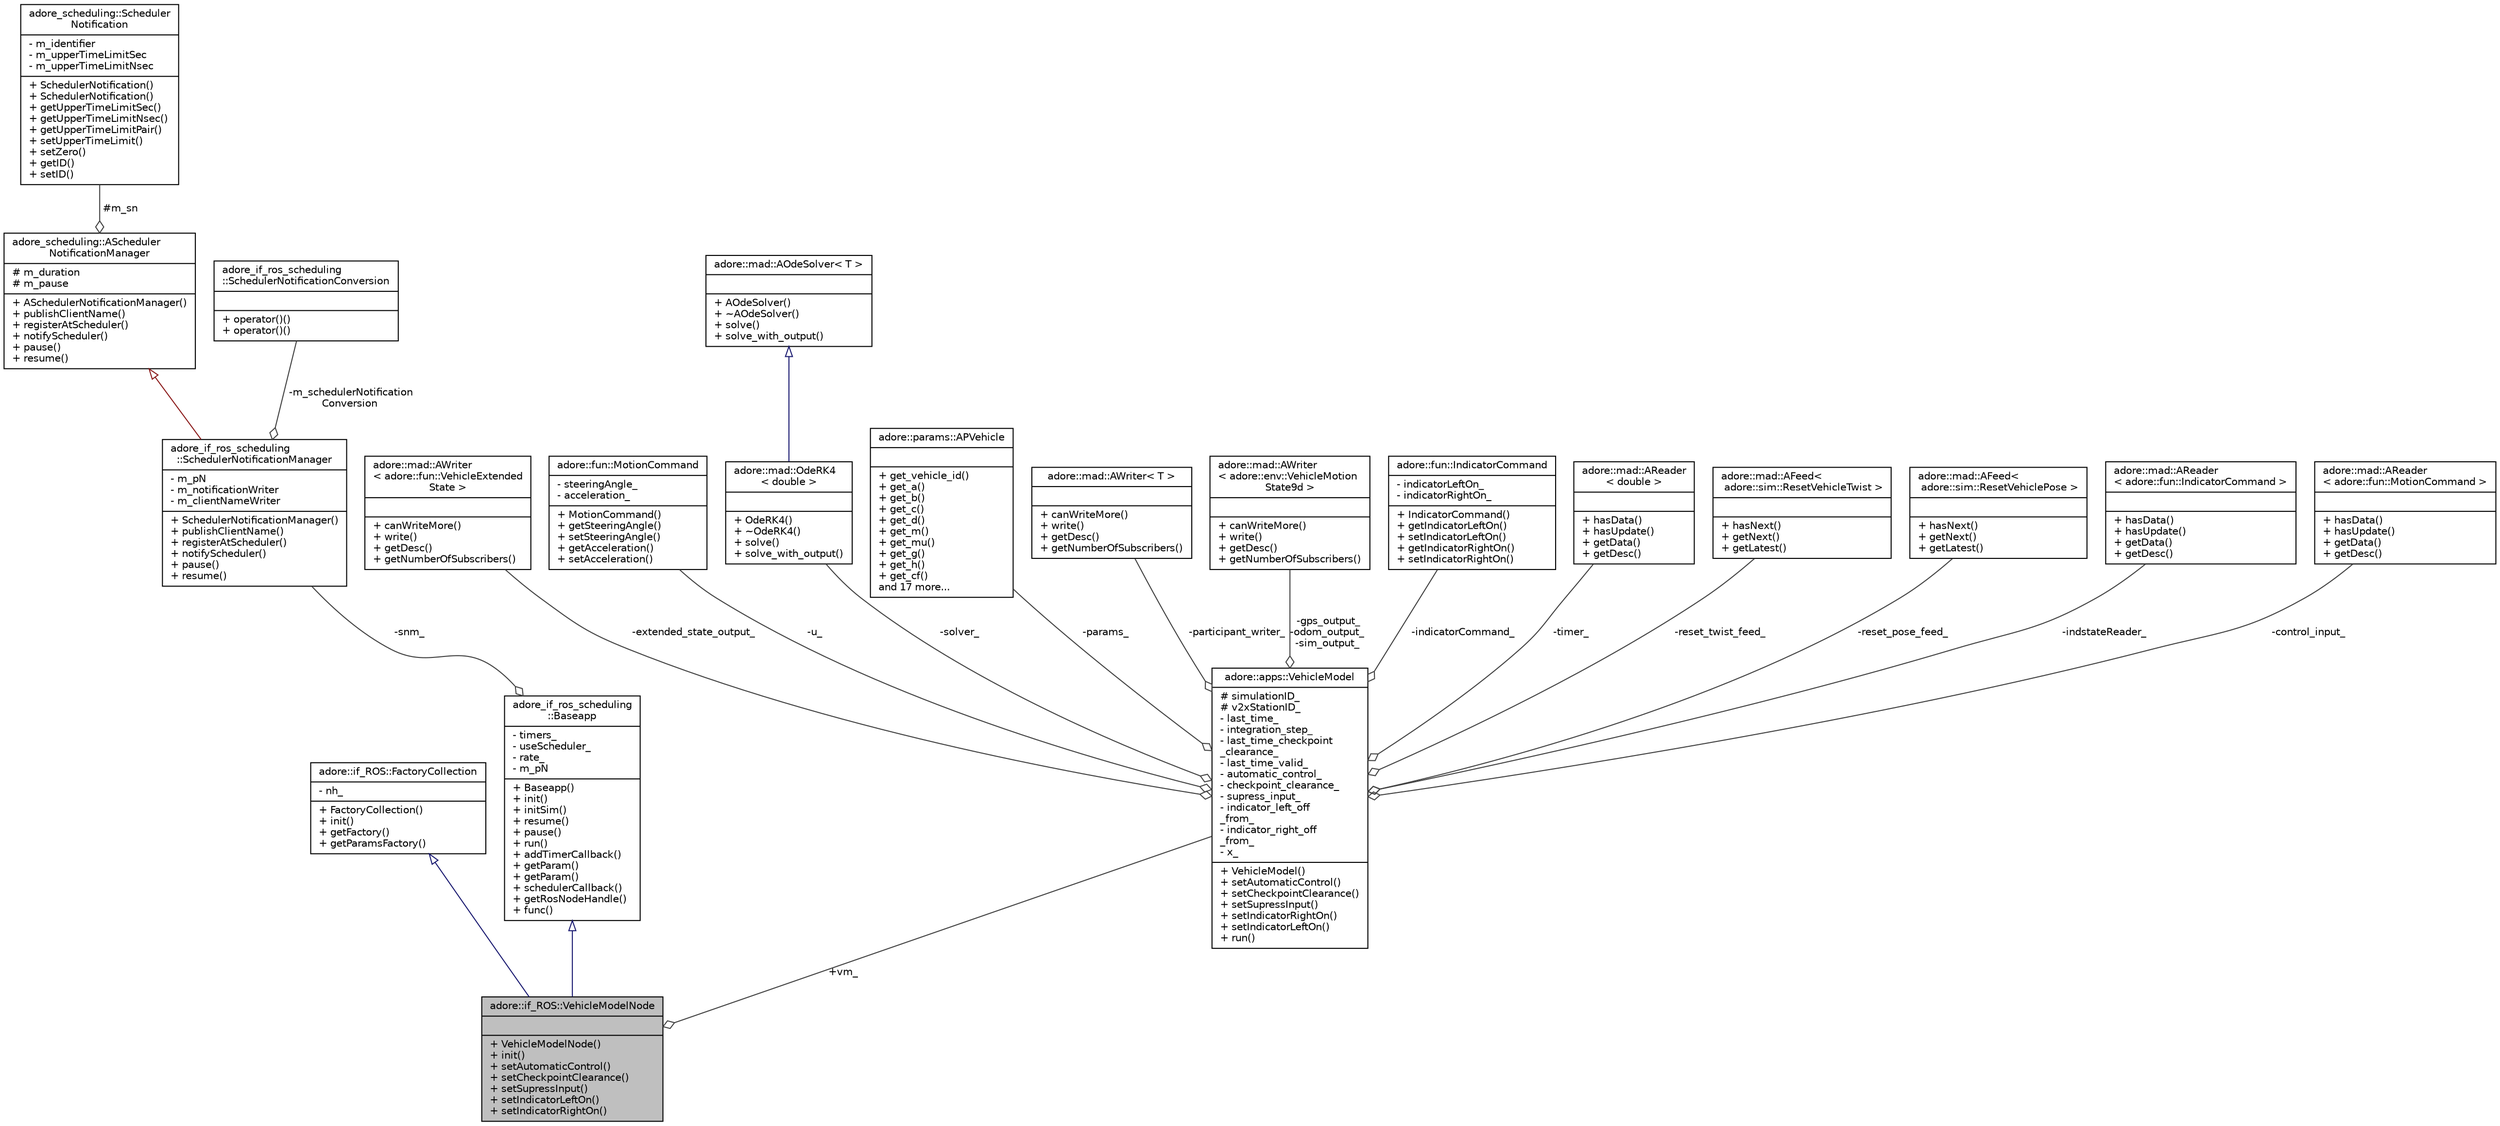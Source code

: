 digraph "adore::if_ROS::VehicleModelNode"
{
 // LATEX_PDF_SIZE
  edge [fontname="Helvetica",fontsize="10",labelfontname="Helvetica",labelfontsize="10"];
  node [fontname="Helvetica",fontsize="10",shape=record];
  Node1 [label="{adore::if_ROS::VehicleModelNode\n||+ VehicleModelNode()\l+ init()\l+ setAutomaticControl()\l+ setCheckpointClearance()\l+ setSupressInput()\l+ setIndicatorLeftOn()\l+ setIndicatorRightOn()\l}",height=0.2,width=0.4,color="black", fillcolor="grey75", style="filled", fontcolor="black",tooltip=" "];
  Node2 -> Node1 [dir="back",color="midnightblue",fontsize="10",style="solid",arrowtail="onormal",fontname="Helvetica"];
  Node2 [label="{adore::if_ROS::FactoryCollection\n|- nh_\l|+ FactoryCollection()\l+ init()\l+ getFactory()\l+ getParamsFactory()\l}",height=0.2,width=0.4,color="black", fillcolor="white", style="filled",URL="$classadore_1_1if__ROS_1_1FactoryCollection.html",tooltip=" "];
  Node3 -> Node1 [dir="back",color="midnightblue",fontsize="10",style="solid",arrowtail="onormal",fontname="Helvetica"];
  Node3 [label="{adore_if_ros_scheduling\l::Baseapp\n|- timers_\l- useScheduler_\l- rate_\l- m_pN\l|+ Baseapp()\l+ init()\l+ initSim()\l+ resume()\l+ pause()\l+ run()\l+ addTimerCallback()\l+ getParam()\l+ getParam()\l+ schedulerCallback()\l+ getRosNodeHandle()\l+ func()\l}",height=0.2,width=0.4,color="black", fillcolor="white", style="filled",URL="$classadore__if__ros__scheduling_1_1Baseapp.html",tooltip=" "];
  Node4 -> Node3 [color="grey25",fontsize="10",style="solid",label=" -snm_" ,arrowhead="odiamond",fontname="Helvetica"];
  Node4 [label="{adore_if_ros_scheduling\l::SchedulerNotificationManager\n|- m_pN\l- m_notificationWriter\l- m_clientNameWriter\l|+ SchedulerNotificationManager()\l+ publishClientName()\l+ registerAtScheduler()\l+ notifyScheduler()\l+ pause()\l+ resume()\l}",height=0.2,width=0.4,color="black", fillcolor="white", style="filled",URL="$classadore__if__ros__scheduling_1_1SchedulerNotificationManager.html",tooltip=" "];
  Node5 -> Node4 [dir="back",color="firebrick4",fontsize="10",style="solid",arrowtail="onormal",fontname="Helvetica"];
  Node5 [label="{adore_scheduling::AScheduler\lNotificationManager\n|# m_duration\l# m_pause\l|+ ASchedulerNotificationManager()\l+ publishClientName()\l+ registerAtScheduler()\l+ notifyScheduler()\l+ pause()\l+ resume()\l}",height=0.2,width=0.4,color="black", fillcolor="white", style="filled",URL="$classadore__scheduling_1_1ASchedulerNotificationManager.html",tooltip=" "];
  Node6 -> Node5 [color="grey25",fontsize="10",style="solid",label=" #m_sn" ,arrowhead="odiamond",fontname="Helvetica"];
  Node6 [label="{adore_scheduling::Scheduler\lNotification\n|- m_identifier\l- m_upperTimeLimitSec\l- m_upperTimeLimitNsec\l|+ SchedulerNotification()\l+ SchedulerNotification()\l+ getUpperTimeLimitSec()\l+ getUpperTimeLimitNsec()\l+ getUpperTimeLimitPair()\l+ setUpperTimeLimit()\l+ setZero()\l+ getID()\l+ setID()\l}",height=0.2,width=0.4,color="black", fillcolor="white", style="filled",URL="$classadore__scheduling_1_1SchedulerNotification.html",tooltip=" "];
  Node7 -> Node4 [color="grey25",fontsize="10",style="solid",label=" -m_schedulerNotification\lConversion" ,arrowhead="odiamond",fontname="Helvetica"];
  Node7 [label="{adore_if_ros_scheduling\l::SchedulerNotificationConversion\n||+ operator()()\l+ operator()()\l}",height=0.2,width=0.4,color="black", fillcolor="white", style="filled",URL="$classadore__if__ros__scheduling_1_1SchedulerNotificationConversion.html",tooltip=" "];
  Node8 -> Node1 [color="grey25",fontsize="10",style="solid",label=" +vm_" ,arrowhead="odiamond",fontname="Helvetica"];
  Node8 [label="{adore::apps::VehicleModel\n|# simulationID_\l# v2xStationID_\l- last_time_\l- integration_step_\l- last_time_checkpoint\l_clearance_\l- last_time_valid_\l- automatic_control_\l- checkpoint_clearance_\l- supress_input_\l- indicator_left_off\l_from_\l- indicator_right_off\l_from_\l- x_\l|+ VehicleModel()\l+ setAutomaticControl()\l+ setCheckpointClearance()\l+ setSupressInput()\l+ setIndicatorRightOn()\l+ setIndicatorLeftOn()\l+ run()\l}",height=0.2,width=0.4,color="black", fillcolor="white", style="filled",URL="$classadore_1_1apps_1_1VehicleModel.html",tooltip="a vehicle model which can be used in simulations"];
  Node9 -> Node8 [color="grey25",fontsize="10",style="solid",label=" -extended_state_output_" ,arrowhead="odiamond",fontname="Helvetica"];
  Node9 [label="{adore::mad::AWriter\l\< adore::fun::VehicleExtended\lState \>\n||+ canWriteMore()\l+ write()\l+ getDesc()\l+ getNumberOfSubscribers()\l}",height=0.2,width=0.4,color="black", fillcolor="white", style="filled",URL="$classadore_1_1mad_1_1AWriter.html",tooltip=" "];
  Node10 -> Node8 [color="grey25",fontsize="10",style="solid",label=" -u_" ,arrowhead="odiamond",fontname="Helvetica"];
  Node10 [label="{adore::fun::MotionCommand\n|- steeringAngle_\l- acceleration_\l|+ MotionCommand()\l+ getSteeringAngle()\l+ setSteeringAngle()\l+ getAcceleration()\l+ setAcceleration()\l}",height=0.2,width=0.4,color="black", fillcolor="white", style="filled",URL="$classadore_1_1fun_1_1MotionCommand.html",tooltip=" "];
  Node11 -> Node8 [color="grey25",fontsize="10",style="solid",label=" -solver_" ,arrowhead="odiamond",fontname="Helvetica"];
  Node11 [label="{adore::mad::OdeRK4\l\< double \>\n||+ OdeRK4()\l+ ~OdeRK4()\l+ solve()\l+ solve_with_output()\l}",height=0.2,width=0.4,color="black", fillcolor="white", style="filled",URL="$classadore_1_1mad_1_1OdeRK4.html",tooltip=" "];
  Node12 -> Node11 [dir="back",color="midnightblue",fontsize="10",style="solid",arrowtail="onormal",fontname="Helvetica"];
  Node12 [label="{adore::mad::AOdeSolver\< T \>\n||+ AOdeSolver()\l+ ~AOdeSolver()\l+ solve()\l+ solve_with_output()\l}",height=0.2,width=0.4,color="black", fillcolor="white", style="filled",URL="$classadore_1_1mad_1_1AOdeSolver.html",tooltip=" "];
  Node13 -> Node8 [color="grey25",fontsize="10",style="solid",label=" -params_" ,arrowhead="odiamond",fontname="Helvetica"];
  Node13 [label="{adore::params::APVehicle\n||+ get_vehicle_id()\l+ get_a()\l+ get_b()\l+ get_c()\l+ get_d()\l+ get_m()\l+ get_mu()\l+ get_g()\l+ get_h()\l+ get_cf()\land 17 more...\l}",height=0.2,width=0.4,color="black", fillcolor="white", style="filled",URL="$classadore_1_1params_1_1APVehicle.html",tooltip="abstract class for vehicle configuration related paremeters"];
  Node14 -> Node8 [color="grey25",fontsize="10",style="solid",label=" -participant_writer_" ,arrowhead="odiamond",fontname="Helvetica"];
  Node14 [label="{adore::mad::AWriter\< T \>\n||+ canWriteMore()\l+ write()\l+ getDesc()\l+ getNumberOfSubscribers()\l}",height=0.2,width=0.4,color="black", fillcolor="white", style="filled",URL="$classadore_1_1mad_1_1AWriter.html",tooltip=" "];
  Node15 -> Node8 [color="grey25",fontsize="10",style="solid",label=" -gps_output_\n-odom_output_\n-sim_output_" ,arrowhead="odiamond",fontname="Helvetica"];
  Node15 [label="{adore::mad::AWriter\l\< adore::env::VehicleMotion\lState9d \>\n||+ canWriteMore()\l+ write()\l+ getDesc()\l+ getNumberOfSubscribers()\l}",height=0.2,width=0.4,color="black", fillcolor="white", style="filled",URL="$classadore_1_1mad_1_1AWriter.html",tooltip=" "];
  Node16 -> Node8 [color="grey25",fontsize="10",style="solid",label=" -indicatorCommand_" ,arrowhead="odiamond",fontname="Helvetica"];
  Node16 [label="{adore::fun::IndicatorCommand\n|- indicatorLeftOn_\l- indicatorRightOn_\l|+ IndicatorCommand()\l+ getIndicatorLeftOn()\l+ setIndicatorLeftOn()\l+ getIndicatorRightOn()\l+ setIndicatorRightOn()\l}",height=0.2,width=0.4,color="black", fillcolor="white", style="filled",URL="$structadore_1_1fun_1_1IndicatorCommand.html",tooltip=" "];
  Node17 -> Node8 [color="grey25",fontsize="10",style="solid",label=" -timer_" ,arrowhead="odiamond",fontname="Helvetica"];
  Node17 [label="{adore::mad::AReader\l\< double \>\n||+ hasData()\l+ hasUpdate()\l+ getData()\l+ getDesc()\l}",height=0.2,width=0.4,color="black", fillcolor="white", style="filled",URL="$classadore_1_1mad_1_1AReader.html",tooltip=" "];
  Node18 -> Node8 [color="grey25",fontsize="10",style="solid",label=" -reset_twist_feed_" ,arrowhead="odiamond",fontname="Helvetica"];
  Node18 [label="{adore::mad::AFeed\<\l adore::sim::ResetVehicleTwist \>\n||+ hasNext()\l+ getNext()\l+ getLatest()\l}",height=0.2,width=0.4,color="black", fillcolor="white", style="filled",URL="$classadore_1_1mad_1_1AFeed.html",tooltip=" "];
  Node19 -> Node8 [color="grey25",fontsize="10",style="solid",label=" -reset_pose_feed_" ,arrowhead="odiamond",fontname="Helvetica"];
  Node19 [label="{adore::mad::AFeed\<\l adore::sim::ResetVehiclePose \>\n||+ hasNext()\l+ getNext()\l+ getLatest()\l}",height=0.2,width=0.4,color="black", fillcolor="white", style="filled",URL="$classadore_1_1mad_1_1AFeed.html",tooltip=" "];
  Node20 -> Node8 [color="grey25",fontsize="10",style="solid",label=" -indstateReader_" ,arrowhead="odiamond",fontname="Helvetica"];
  Node20 [label="{adore::mad::AReader\l\< adore::fun::IndicatorCommand \>\n||+ hasData()\l+ hasUpdate()\l+ getData()\l+ getDesc()\l}",height=0.2,width=0.4,color="black", fillcolor="white", style="filled",URL="$classadore_1_1mad_1_1AReader.html",tooltip=" "];
  Node21 -> Node8 [color="grey25",fontsize="10",style="solid",label=" -control_input_" ,arrowhead="odiamond",fontname="Helvetica"];
  Node21 [label="{adore::mad::AReader\l\< adore::fun::MotionCommand \>\n||+ hasData()\l+ hasUpdate()\l+ getData()\l+ getDesc()\l}",height=0.2,width=0.4,color="black", fillcolor="white", style="filled",URL="$classadore_1_1mad_1_1AReader.html",tooltip=" "];
}
